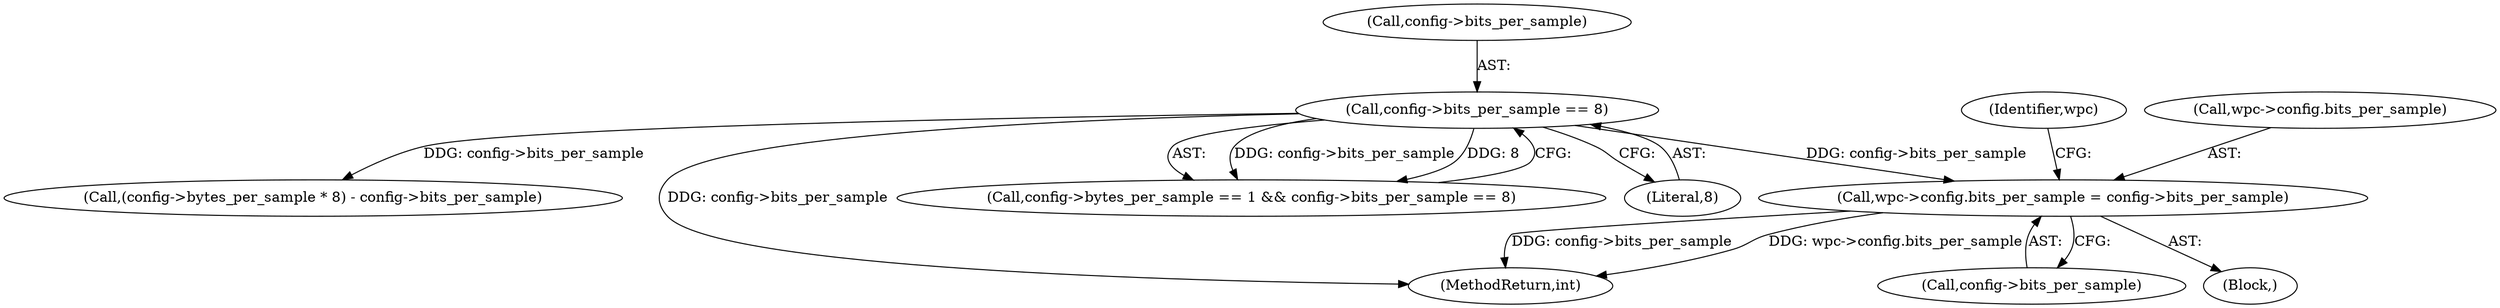 digraph "0_WavPack_070ef6f138956d9ea9612e69586152339dbefe51@pointer" {
"1000301" [label="(Call,wpc->config.bits_per_sample = config->bits_per_sample)"];
"1000163" [label="(Call,config->bits_per_sample == 8)"];
"1000307" [label="(Call,config->bits_per_sample)"];
"1000164" [label="(Call,config->bits_per_sample)"];
"1000167" [label="(Literal,8)"];
"1000418" [label="(Call,(config->bytes_per_sample * 8) - config->bits_per_sample)"];
"1000989" [label="(MethodReturn,int)"];
"1000313" [label="(Identifier,wpc)"];
"1000106" [label="(Block,)"];
"1000302" [label="(Call,wpc->config.bits_per_sample)"];
"1000163" [label="(Call,config->bits_per_sample == 8)"];
"1000157" [label="(Call,config->bytes_per_sample == 1 && config->bits_per_sample == 8)"];
"1000301" [label="(Call,wpc->config.bits_per_sample = config->bits_per_sample)"];
"1000301" -> "1000106"  [label="AST: "];
"1000301" -> "1000307"  [label="CFG: "];
"1000302" -> "1000301"  [label="AST: "];
"1000307" -> "1000301"  [label="AST: "];
"1000313" -> "1000301"  [label="CFG: "];
"1000301" -> "1000989"  [label="DDG: config->bits_per_sample"];
"1000301" -> "1000989"  [label="DDG: wpc->config.bits_per_sample"];
"1000163" -> "1000301"  [label="DDG: config->bits_per_sample"];
"1000163" -> "1000157"  [label="AST: "];
"1000163" -> "1000167"  [label="CFG: "];
"1000164" -> "1000163"  [label="AST: "];
"1000167" -> "1000163"  [label="AST: "];
"1000157" -> "1000163"  [label="CFG: "];
"1000163" -> "1000989"  [label="DDG: config->bits_per_sample"];
"1000163" -> "1000157"  [label="DDG: config->bits_per_sample"];
"1000163" -> "1000157"  [label="DDG: 8"];
"1000163" -> "1000418"  [label="DDG: config->bits_per_sample"];
}

